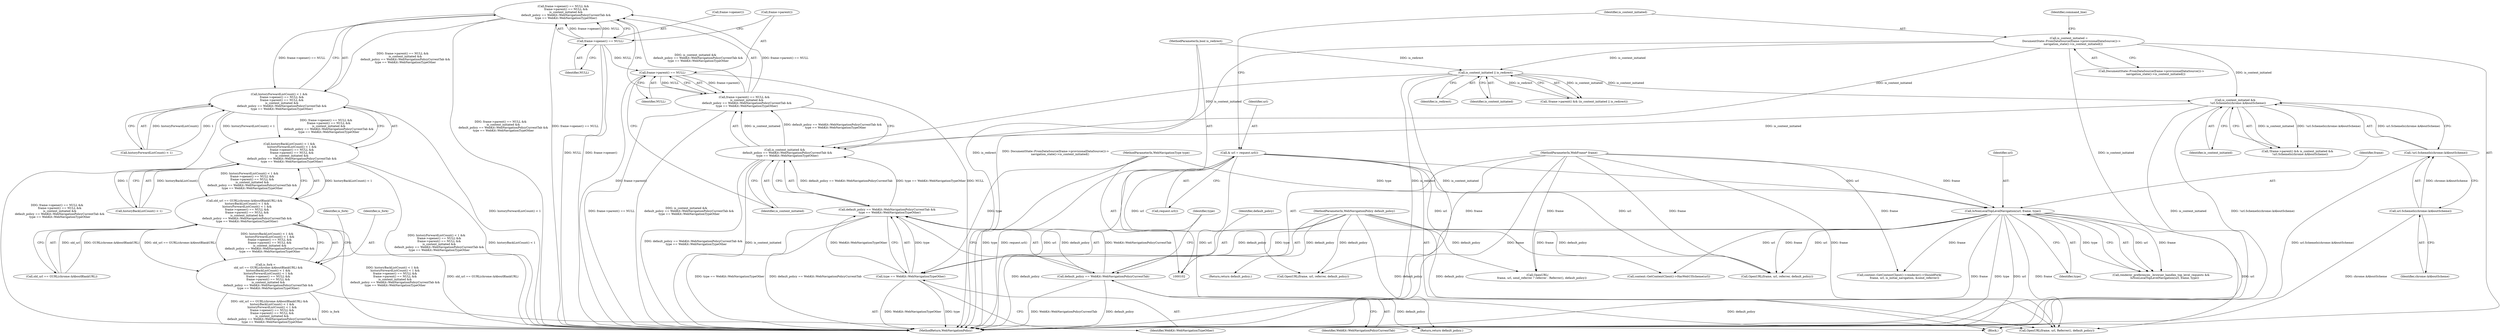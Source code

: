 digraph "0_Chrome_58436a1770176ece2c02b28a57bba2a89db5d58b_1@API" {
"1000288" [label="(Call,frame->opener() == NULL &&\n      frame->parent() == NULL &&\n      is_content_initiated &&\n      default_policy == WebKit::WebNavigationPolicyCurrentTab &&\n      type == WebKit::WebNavigationTypeOther)"];
"1000289" [label="(Call,frame->opener() == NULL)"];
"1000292" [label="(Call,frame->parent() == NULL &&\n      is_content_initiated &&\n      default_policy == WebKit::WebNavigationPolicyCurrentTab &&\n      type == WebKit::WebNavigationTypeOther)"];
"1000293" [label="(Call,frame->parent() == NULL)"];
"1000296" [label="(Call,is_content_initiated &&\n      default_policy == WebKit::WebNavigationPolicyCurrentTab &&\n      type == WebKit::WebNavigationTypeOther)"];
"1000205" [label="(Call,is_content_initiated &&\n      !url.SchemeIs(chrome::kAboutScheme))"];
"1000142" [label="(Call,is_content_initiated || is_redirect)"];
"1000127" [label="(Call,is_content_initiated =\n      DocumentState::FromDataSource(frame->provisionalDataSource())->\n          navigation_state()->is_content_initiated())"];
"1000108" [label="(MethodParameterIn,bool is_redirect)"];
"1000207" [label="(Call,!url.SchemeIs(chrome::kAboutScheme))"];
"1000208" [label="(Call,url.SchemeIs(chrome::kAboutScheme))"];
"1000298" [label="(Call,default_policy == WebKit::WebNavigationPolicyCurrentTab &&\n      type == WebKit::WebNavigationTypeOther)"];
"1000299" [label="(Call,default_policy == WebKit::WebNavigationPolicyCurrentTab)"];
"1000107" [label="(MethodParameterIn,WebNavigationPolicy default_policy)"];
"1000302" [label="(Call,type == WebKit::WebNavigationTypeOther)"];
"1000174" [label="(Call,IsNonLocalTopLevelNavigation(url, frame, type))"];
"1000123" [label="(Call,& url = request.url())"];
"1000103" [label="(MethodParameterIn,WebFrame* frame)"];
"1000105" [label="(MethodParameterIn,WebNavigationType type)"];
"1000284" [label="(Call,historyForwardListCount() < 1 &&\n      frame->opener() == NULL &&\n      frame->parent() == NULL &&\n      is_content_initiated &&\n      default_policy == WebKit::WebNavigationPolicyCurrentTab &&\n      type == WebKit::WebNavigationTypeOther)"];
"1000280" [label="(Call,historyBackListCount() < 1 &&\n      historyForwardListCount() < 1 &&\n      frame->opener() == NULL &&\n      frame->parent() == NULL &&\n      is_content_initiated &&\n      default_policy == WebKit::WebNavigationPolicyCurrentTab &&\n      type == WebKit::WebNavigationTypeOther)"];
"1000275" [label="(Call,old_url == GURL(chrome::kAboutBlankURL) &&\n      historyBackListCount() < 1 &&\n      historyForwardListCount() < 1 &&\n      frame->opener() == NULL &&\n      frame->parent() == NULL &&\n      is_content_initiated &&\n      default_policy == WebKit::WebNavigationPolicyCurrentTab &&\n      type == WebKit::WebNavigationTypeOther)"];
"1000273" [label="(Call,is_fork =\n      old_url == GURL(chrome::kAboutBlankURL) &&\n      historyBackListCount() < 1 &&\n      historyForwardListCount() < 1 &&\n      frame->opener() == NULL &&\n      frame->parent() == NULL &&\n      is_content_initiated &&\n      default_policy == WebKit::WebNavigationPolicyCurrentTab &&\n      type == WebKit::WebNavigationTypeOther)"];
"1000205" [label="(Call,is_content_initiated &&\n      !url.SchemeIs(chrome::kAboutScheme))"];
"1000128" [label="(Identifier,is_content_initiated)"];
"1000142" [label="(Call,is_content_initiated || is_redirect)"];
"1000306" [label="(Identifier,is_fork)"];
"1000274" [label="(Identifier,is_fork)"];
"1000280" [label="(Call,historyBackListCount() < 1 &&\n      historyForwardListCount() < 1 &&\n      frame->opener() == NULL &&\n      frame->parent() == NULL &&\n      is_content_initiated &&\n      default_policy == WebKit::WebNavigationPolicyCurrentTab &&\n      type == WebKit::WebNavigationTypeOther)"];
"1000315" [label="(Return,return default_policy;)"];
"1000261" [label="(Call,OpenURL(\n          frame, url, send_referrer ? referrer : Referrer(), default_policy))"];
"1000175" [label="(Identifier,url)"];
"1000208" [label="(Call,url.SchemeIs(chrome::kAboutScheme))"];
"1000176" [label="(Identifier,frame)"];
"1000275" [label="(Call,old_url == GURL(chrome::kAboutBlankURL) &&\n      historyBackListCount() < 1 &&\n      historyForwardListCount() < 1 &&\n      frame->opener() == NULL &&\n      frame->parent() == NULL &&\n      is_content_initiated &&\n      default_policy == WebKit::WebNavigationPolicyCurrentTab &&\n      type == WebKit::WebNavigationTypeOther)"];
"1000109" [label="(Block,)"];
"1000296" [label="(Call,is_content_initiated &&\n      default_policy == WebKit::WebNavigationPolicyCurrentTab &&\n      type == WebKit::WebNavigationTypeOther)"];
"1000294" [label="(Call,frame->parent())"];
"1000302" [label="(Call,type == WebKit::WebNavigationTypeOther)"];
"1000293" [label="(Call,frame->parent() == NULL)"];
"1000301" [label="(Identifier,WebKit::WebNavigationPolicyCurrentTab)"];
"1000298" [label="(Call,default_policy == WebKit::WebNavigationPolicyCurrentTab &&\n      type == WebKit::WebNavigationTypeOther)"];
"1000139" [label="(Call,!frame->parent() && (is_content_initiated || is_redirect))"];
"1000120" [label="(Return,return default_policy;)"];
"1000174" [label="(Call,IsNonLocalTopLevelNavigation(url, frame, type))"];
"1000108" [label="(MethodParameterIn,bool is_redirect)"];
"1000206" [label="(Identifier,is_content_initiated)"];
"1000170" [label="(Call,renderer_preferences_.browser_handles_top_level_requests &&\n        IsNonLocalTopLevelNavigation(url, frame, type))"];
"1000202" [label="(Call,!frame->parent() && is_content_initiated &&\n      !url.SchemeIs(chrome::kAboutScheme))"];
"1000317" [label="(MethodReturn,WebNavigationPolicy)"];
"1000209" [label="(Identifier,chrome::kAboutScheme)"];
"1000284" [label="(Call,historyForwardListCount() < 1 &&\n      frame->opener() == NULL &&\n      frame->parent() == NULL &&\n      is_content_initiated &&\n      default_policy == WebKit::WebNavigationPolicyCurrentTab &&\n      type == WebKit::WebNavigationTypeOther)"];
"1000299" [label="(Call,default_policy == WebKit::WebNavigationPolicyCurrentTab)"];
"1000308" [label="(Call,OpenURL(frame, url, Referrer(), default_policy))"];
"1000125" [label="(Call,request.url())"];
"1000177" [label="(Identifier,type)"];
"1000288" [label="(Call,frame->opener() == NULL &&\n      frame->parent() == NULL &&\n      is_content_initiated &&\n      default_policy == WebKit::WebNavigationPolicyCurrentTab &&\n      type == WebKit::WebNavigationTypeOther)"];
"1000285" [label="(Call,historyForwardListCount() < 1)"];
"1000281" [label="(Call,historyBackListCount() < 1)"];
"1000295" [label="(Identifier,NULL)"];
"1000144" [label="(Identifier,is_redirect)"];
"1000143" [label="(Identifier,is_content_initiated)"];
"1000107" [label="(MethodParameterIn,WebNavigationPolicy default_policy)"];
"1000289" [label="(Call,frame->opener() == NULL)"];
"1000290" [label="(Call,frame->opener())"];
"1000276" [label="(Call,old_url == GURL(chrome::kAboutBlankURL))"];
"1000127" [label="(Call,is_content_initiated =\n      DocumentState::FromDataSource(frame->provisionalDataSource())->\n          navigation_state()->is_content_initiated())"];
"1000132" [label="(Identifier,command_line)"];
"1000207" [label="(Call,!url.SchemeIs(chrome::kAboutScheme))"];
"1000292" [label="(Call,frame->parent() == NULL &&\n      is_content_initiated &&\n      default_policy == WebKit::WebNavigationPolicyCurrentTab &&\n      type == WebKit::WebNavigationTypeOther)"];
"1000291" [label="(Identifier,NULL)"];
"1000303" [label="(Identifier,type)"];
"1000194" [label="(Call,OpenURL(frame, url, referrer, default_policy))"];
"1000304" [label="(Identifier,WebKit::WebNavigationTypeOther)"];
"1000105" [label="(MethodParameterIn,WebNavigationType type)"];
"1000273" [label="(Call,is_fork =\n      old_url == GURL(chrome::kAboutBlankURL) &&\n      historyBackListCount() < 1 &&\n      historyForwardListCount() < 1 &&\n      frame->opener() == NULL &&\n      frame->parent() == NULL &&\n      is_content_initiated &&\n      default_policy == WebKit::WebNavigationPolicyCurrentTab &&\n      type == WebKit::WebNavigationTypeOther)"];
"1000123" [label="(Call,& url = request.url())"];
"1000103" [label="(MethodParameterIn,WebFrame* frame)"];
"1000223" [label="(Call,content::GetContentClient()->HasWebUIScheme(url))"];
"1000297" [label="(Identifier,is_content_initiated)"];
"1000129" [label="(Call,DocumentState::FromDataSource(frame->provisionalDataSource())->\n          navigation_state()->is_content_initiated())"];
"1000124" [label="(Identifier,url)"];
"1000157" [label="(Call,OpenURL(frame, url, referrer, default_policy))"];
"1000251" [label="(Call,content::GetContentClient()->renderer()->ShouldFork(\n            frame, url, is_initial_navigation, &send_referrer))"];
"1000300" [label="(Identifier,default_policy)"];
"1000288" -> "1000284"  [label="AST: "];
"1000288" -> "1000289"  [label="CFG: "];
"1000288" -> "1000292"  [label="CFG: "];
"1000289" -> "1000288"  [label="AST: "];
"1000292" -> "1000288"  [label="AST: "];
"1000284" -> "1000288"  [label="CFG: "];
"1000288" -> "1000317"  [label="DDG: frame->parent() == NULL &&\n      is_content_initiated &&\n      default_policy == WebKit::WebNavigationPolicyCurrentTab &&\n      type == WebKit::WebNavigationTypeOther"];
"1000288" -> "1000317"  [label="DDG: frame->opener() == NULL"];
"1000288" -> "1000284"  [label="DDG: frame->opener() == NULL"];
"1000288" -> "1000284"  [label="DDG: frame->parent() == NULL &&\n      is_content_initiated &&\n      default_policy == WebKit::WebNavigationPolicyCurrentTab &&\n      type == WebKit::WebNavigationTypeOther"];
"1000289" -> "1000288"  [label="DDG: frame->opener()"];
"1000289" -> "1000288"  [label="DDG: NULL"];
"1000292" -> "1000288"  [label="DDG: frame->parent() == NULL"];
"1000292" -> "1000288"  [label="DDG: is_content_initiated &&\n      default_policy == WebKit::WebNavigationPolicyCurrentTab &&\n      type == WebKit::WebNavigationTypeOther"];
"1000289" -> "1000291"  [label="CFG: "];
"1000290" -> "1000289"  [label="AST: "];
"1000291" -> "1000289"  [label="AST: "];
"1000294" -> "1000289"  [label="CFG: "];
"1000289" -> "1000317"  [label="DDG: NULL"];
"1000289" -> "1000317"  [label="DDG: frame->opener()"];
"1000289" -> "1000293"  [label="DDG: NULL"];
"1000292" -> "1000293"  [label="CFG: "];
"1000292" -> "1000296"  [label="CFG: "];
"1000293" -> "1000292"  [label="AST: "];
"1000296" -> "1000292"  [label="AST: "];
"1000292" -> "1000317"  [label="DDG: frame->parent() == NULL"];
"1000292" -> "1000317"  [label="DDG: is_content_initiated &&\n      default_policy == WebKit::WebNavigationPolicyCurrentTab &&\n      type == WebKit::WebNavigationTypeOther"];
"1000293" -> "1000292"  [label="DDG: frame->parent()"];
"1000293" -> "1000292"  [label="DDG: NULL"];
"1000296" -> "1000292"  [label="DDG: is_content_initiated"];
"1000296" -> "1000292"  [label="DDG: default_policy == WebKit::WebNavigationPolicyCurrentTab &&\n      type == WebKit::WebNavigationTypeOther"];
"1000293" -> "1000295"  [label="CFG: "];
"1000294" -> "1000293"  [label="AST: "];
"1000295" -> "1000293"  [label="AST: "];
"1000297" -> "1000293"  [label="CFG: "];
"1000293" -> "1000317"  [label="DDG: frame->parent()"];
"1000293" -> "1000317"  [label="DDG: NULL"];
"1000296" -> "1000297"  [label="CFG: "];
"1000296" -> "1000298"  [label="CFG: "];
"1000297" -> "1000296"  [label="AST: "];
"1000298" -> "1000296"  [label="AST: "];
"1000296" -> "1000317"  [label="DDG: default_policy == WebKit::WebNavigationPolicyCurrentTab &&\n      type == WebKit::WebNavigationTypeOther"];
"1000296" -> "1000317"  [label="DDG: is_content_initiated"];
"1000205" -> "1000296"  [label="DDG: is_content_initiated"];
"1000142" -> "1000296"  [label="DDG: is_content_initiated"];
"1000127" -> "1000296"  [label="DDG: is_content_initiated"];
"1000298" -> "1000296"  [label="DDG: default_policy == WebKit::WebNavigationPolicyCurrentTab"];
"1000298" -> "1000296"  [label="DDG: type == WebKit::WebNavigationTypeOther"];
"1000205" -> "1000202"  [label="AST: "];
"1000205" -> "1000206"  [label="CFG: "];
"1000205" -> "1000207"  [label="CFG: "];
"1000206" -> "1000205"  [label="AST: "];
"1000207" -> "1000205"  [label="AST: "];
"1000202" -> "1000205"  [label="CFG: "];
"1000205" -> "1000317"  [label="DDG: is_content_initiated"];
"1000205" -> "1000317"  [label="DDG: !url.SchemeIs(chrome::kAboutScheme)"];
"1000205" -> "1000202"  [label="DDG: is_content_initiated"];
"1000205" -> "1000202"  [label="DDG: !url.SchemeIs(chrome::kAboutScheme)"];
"1000142" -> "1000205"  [label="DDG: is_content_initiated"];
"1000127" -> "1000205"  [label="DDG: is_content_initiated"];
"1000207" -> "1000205"  [label="DDG: url.SchemeIs(chrome::kAboutScheme)"];
"1000142" -> "1000139"  [label="AST: "];
"1000142" -> "1000143"  [label="CFG: "];
"1000142" -> "1000144"  [label="CFG: "];
"1000143" -> "1000142"  [label="AST: "];
"1000144" -> "1000142"  [label="AST: "];
"1000139" -> "1000142"  [label="CFG: "];
"1000142" -> "1000317"  [label="DDG: is_redirect"];
"1000142" -> "1000317"  [label="DDG: is_content_initiated"];
"1000142" -> "1000139"  [label="DDG: is_content_initiated"];
"1000142" -> "1000139"  [label="DDG: is_redirect"];
"1000127" -> "1000142"  [label="DDG: is_content_initiated"];
"1000108" -> "1000142"  [label="DDG: is_redirect"];
"1000127" -> "1000109"  [label="AST: "];
"1000127" -> "1000129"  [label="CFG: "];
"1000128" -> "1000127"  [label="AST: "];
"1000129" -> "1000127"  [label="AST: "];
"1000132" -> "1000127"  [label="CFG: "];
"1000127" -> "1000317"  [label="DDG: DocumentState::FromDataSource(frame->provisionalDataSource())->\n          navigation_state()->is_content_initiated()"];
"1000127" -> "1000317"  [label="DDG: is_content_initiated"];
"1000108" -> "1000102"  [label="AST: "];
"1000108" -> "1000317"  [label="DDG: is_redirect"];
"1000207" -> "1000208"  [label="CFG: "];
"1000208" -> "1000207"  [label="AST: "];
"1000207" -> "1000317"  [label="DDG: url.SchemeIs(chrome::kAboutScheme)"];
"1000208" -> "1000207"  [label="DDG: chrome::kAboutScheme"];
"1000208" -> "1000209"  [label="CFG: "];
"1000209" -> "1000208"  [label="AST: "];
"1000208" -> "1000317"  [label="DDG: chrome::kAboutScheme"];
"1000298" -> "1000299"  [label="CFG: "];
"1000298" -> "1000302"  [label="CFG: "];
"1000299" -> "1000298"  [label="AST: "];
"1000302" -> "1000298"  [label="AST: "];
"1000298" -> "1000317"  [label="DDG: default_policy == WebKit::WebNavigationPolicyCurrentTab"];
"1000298" -> "1000317"  [label="DDG: type == WebKit::WebNavigationTypeOther"];
"1000299" -> "1000298"  [label="DDG: default_policy"];
"1000299" -> "1000298"  [label="DDG: WebKit::WebNavigationPolicyCurrentTab"];
"1000302" -> "1000298"  [label="DDG: type"];
"1000302" -> "1000298"  [label="DDG: WebKit::WebNavigationTypeOther"];
"1000299" -> "1000301"  [label="CFG: "];
"1000300" -> "1000299"  [label="AST: "];
"1000301" -> "1000299"  [label="AST: "];
"1000303" -> "1000299"  [label="CFG: "];
"1000299" -> "1000317"  [label="DDG: WebKit::WebNavigationPolicyCurrentTab"];
"1000299" -> "1000317"  [label="DDG: default_policy"];
"1000107" -> "1000299"  [label="DDG: default_policy"];
"1000299" -> "1000308"  [label="DDG: default_policy"];
"1000299" -> "1000315"  [label="DDG: default_policy"];
"1000107" -> "1000102"  [label="AST: "];
"1000107" -> "1000317"  [label="DDG: default_policy"];
"1000107" -> "1000120"  [label="DDG: default_policy"];
"1000107" -> "1000157"  [label="DDG: default_policy"];
"1000107" -> "1000194"  [label="DDG: default_policy"];
"1000107" -> "1000261"  [label="DDG: default_policy"];
"1000107" -> "1000308"  [label="DDG: default_policy"];
"1000107" -> "1000315"  [label="DDG: default_policy"];
"1000302" -> "1000304"  [label="CFG: "];
"1000303" -> "1000302"  [label="AST: "];
"1000304" -> "1000302"  [label="AST: "];
"1000302" -> "1000317"  [label="DDG: WebKit::WebNavigationTypeOther"];
"1000302" -> "1000317"  [label="DDG: type"];
"1000174" -> "1000302"  [label="DDG: type"];
"1000105" -> "1000302"  [label="DDG: type"];
"1000174" -> "1000170"  [label="AST: "];
"1000174" -> "1000177"  [label="CFG: "];
"1000175" -> "1000174"  [label="AST: "];
"1000176" -> "1000174"  [label="AST: "];
"1000177" -> "1000174"  [label="AST: "];
"1000170" -> "1000174"  [label="CFG: "];
"1000174" -> "1000317"  [label="DDG: frame"];
"1000174" -> "1000317"  [label="DDG: type"];
"1000174" -> "1000317"  [label="DDG: url"];
"1000174" -> "1000170"  [label="DDG: url"];
"1000174" -> "1000170"  [label="DDG: frame"];
"1000174" -> "1000170"  [label="DDG: type"];
"1000123" -> "1000174"  [label="DDG: url"];
"1000103" -> "1000174"  [label="DDG: frame"];
"1000105" -> "1000174"  [label="DDG: type"];
"1000174" -> "1000194"  [label="DDG: frame"];
"1000174" -> "1000194"  [label="DDG: url"];
"1000174" -> "1000223"  [label="DDG: url"];
"1000174" -> "1000251"  [label="DDG: frame"];
"1000174" -> "1000261"  [label="DDG: frame"];
"1000174" -> "1000308"  [label="DDG: frame"];
"1000174" -> "1000308"  [label="DDG: url"];
"1000123" -> "1000109"  [label="AST: "];
"1000123" -> "1000125"  [label="CFG: "];
"1000124" -> "1000123"  [label="AST: "];
"1000125" -> "1000123"  [label="AST: "];
"1000128" -> "1000123"  [label="CFG: "];
"1000123" -> "1000317"  [label="DDG: request.url()"];
"1000123" -> "1000317"  [label="DDG: url"];
"1000123" -> "1000157"  [label="DDG: url"];
"1000123" -> "1000194"  [label="DDG: url"];
"1000123" -> "1000223"  [label="DDG: url"];
"1000123" -> "1000308"  [label="DDG: url"];
"1000103" -> "1000102"  [label="AST: "];
"1000103" -> "1000317"  [label="DDG: frame"];
"1000103" -> "1000157"  [label="DDG: frame"];
"1000103" -> "1000194"  [label="DDG: frame"];
"1000103" -> "1000251"  [label="DDG: frame"];
"1000103" -> "1000261"  [label="DDG: frame"];
"1000103" -> "1000308"  [label="DDG: frame"];
"1000105" -> "1000102"  [label="AST: "];
"1000105" -> "1000317"  [label="DDG: type"];
"1000284" -> "1000280"  [label="AST: "];
"1000284" -> "1000285"  [label="CFG: "];
"1000285" -> "1000284"  [label="AST: "];
"1000280" -> "1000284"  [label="CFG: "];
"1000284" -> "1000317"  [label="DDG: historyForwardListCount() < 1"];
"1000284" -> "1000317"  [label="DDG: frame->opener() == NULL &&\n      frame->parent() == NULL &&\n      is_content_initiated &&\n      default_policy == WebKit::WebNavigationPolicyCurrentTab &&\n      type == WebKit::WebNavigationTypeOther"];
"1000284" -> "1000280"  [label="DDG: historyForwardListCount() < 1"];
"1000284" -> "1000280"  [label="DDG: frame->opener() == NULL &&\n      frame->parent() == NULL &&\n      is_content_initiated &&\n      default_policy == WebKit::WebNavigationPolicyCurrentTab &&\n      type == WebKit::WebNavigationTypeOther"];
"1000285" -> "1000284"  [label="DDG: historyForwardListCount()"];
"1000285" -> "1000284"  [label="DDG: 1"];
"1000280" -> "1000275"  [label="AST: "];
"1000280" -> "1000281"  [label="CFG: "];
"1000281" -> "1000280"  [label="AST: "];
"1000275" -> "1000280"  [label="CFG: "];
"1000280" -> "1000317"  [label="DDG: historyForwardListCount() < 1 &&\n      frame->opener() == NULL &&\n      frame->parent() == NULL &&\n      is_content_initiated &&\n      default_policy == WebKit::WebNavigationPolicyCurrentTab &&\n      type == WebKit::WebNavigationTypeOther"];
"1000280" -> "1000317"  [label="DDG: historyBackListCount() < 1"];
"1000280" -> "1000275"  [label="DDG: historyBackListCount() < 1"];
"1000280" -> "1000275"  [label="DDG: historyForwardListCount() < 1 &&\n      frame->opener() == NULL &&\n      frame->parent() == NULL &&\n      is_content_initiated &&\n      default_policy == WebKit::WebNavigationPolicyCurrentTab &&\n      type == WebKit::WebNavigationTypeOther"];
"1000281" -> "1000280"  [label="DDG: historyBackListCount()"];
"1000281" -> "1000280"  [label="DDG: 1"];
"1000275" -> "1000273"  [label="AST: "];
"1000275" -> "1000276"  [label="CFG: "];
"1000276" -> "1000275"  [label="AST: "];
"1000273" -> "1000275"  [label="CFG: "];
"1000275" -> "1000317"  [label="DDG: historyBackListCount() < 1 &&\n      historyForwardListCount() < 1 &&\n      frame->opener() == NULL &&\n      frame->parent() == NULL &&\n      is_content_initiated &&\n      default_policy == WebKit::WebNavigationPolicyCurrentTab &&\n      type == WebKit::WebNavigationTypeOther"];
"1000275" -> "1000317"  [label="DDG: old_url == GURL(chrome::kAboutBlankURL)"];
"1000275" -> "1000273"  [label="DDG: old_url == GURL(chrome::kAboutBlankURL)"];
"1000275" -> "1000273"  [label="DDG: historyBackListCount() < 1 &&\n      historyForwardListCount() < 1 &&\n      frame->opener() == NULL &&\n      frame->parent() == NULL &&\n      is_content_initiated &&\n      default_policy == WebKit::WebNavigationPolicyCurrentTab &&\n      type == WebKit::WebNavigationTypeOther"];
"1000276" -> "1000275"  [label="DDG: old_url"];
"1000276" -> "1000275"  [label="DDG: GURL(chrome::kAboutBlankURL)"];
"1000273" -> "1000109"  [label="AST: "];
"1000274" -> "1000273"  [label="AST: "];
"1000306" -> "1000273"  [label="CFG: "];
"1000273" -> "1000317"  [label="DDG: old_url == GURL(chrome::kAboutBlankURL) &&\n      historyBackListCount() < 1 &&\n      historyForwardListCount() < 1 &&\n      frame->opener() == NULL &&\n      frame->parent() == NULL &&\n      is_content_initiated &&\n      default_policy == WebKit::WebNavigationPolicyCurrentTab &&\n      type == WebKit::WebNavigationTypeOther"];
"1000273" -> "1000317"  [label="DDG: is_fork"];
}

